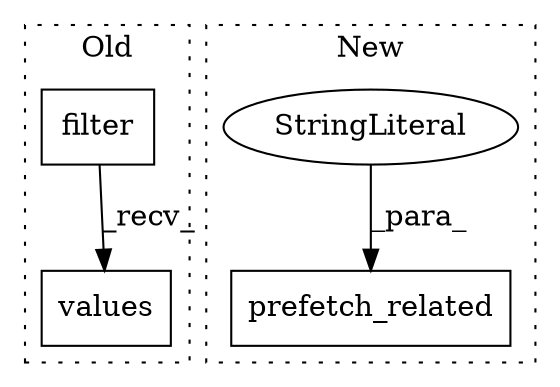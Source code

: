 digraph G {
subgraph cluster0 {
1 [label="values" a="32" s="6695" l="8" shape="box"];
4 [label="filter" a="32" s="6647,6666" l="7,1" shape="box"];
label = "Old";
style="dotted";
}
subgraph cluster1 {
2 [label="prefetch_related" a="32" s="6688,6711" l="17,1" shape="box"];
3 [label="StringLiteral" a="45" s="6705" l="6" shape="ellipse"];
label = "New";
style="dotted";
}
3 -> 2 [label="_para_"];
4 -> 1 [label="_recv_"];
}